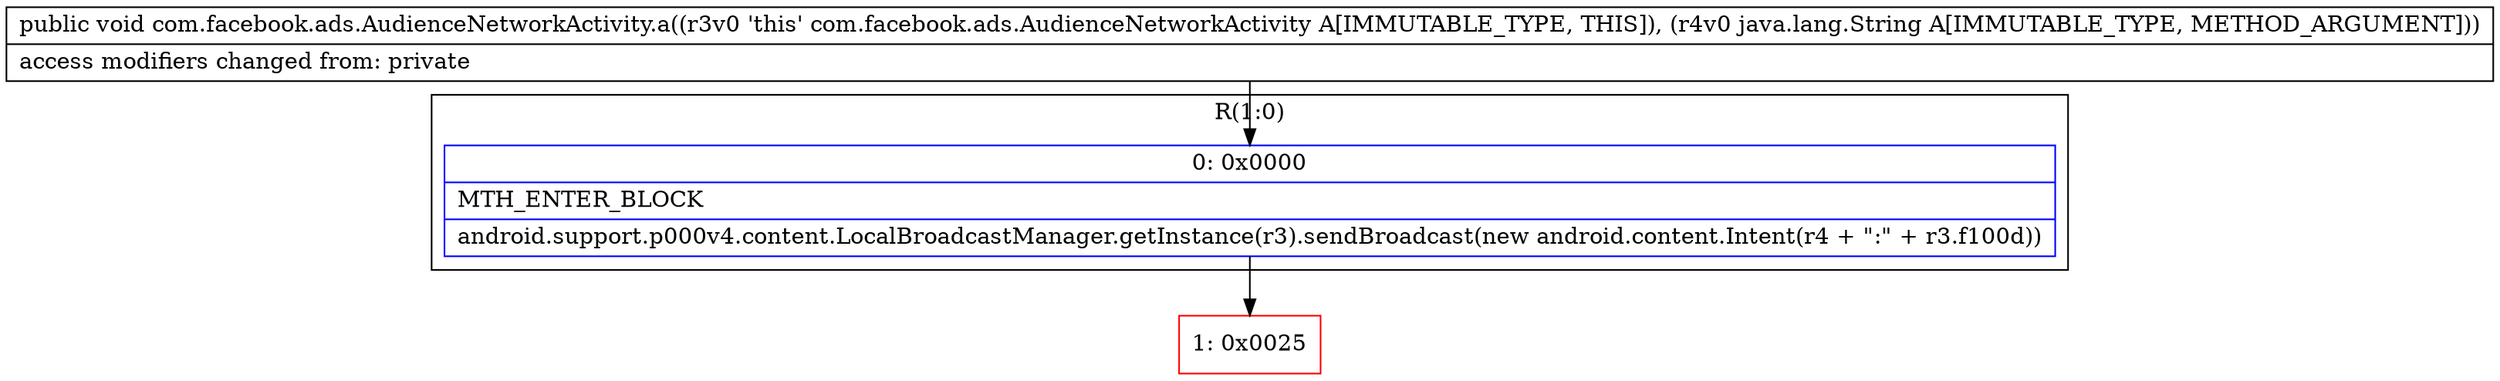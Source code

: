 digraph "CFG forcom.facebook.ads.AudienceNetworkActivity.a(Ljava\/lang\/String;)V" {
subgraph cluster_Region_1511471236 {
label = "R(1:0)";
node [shape=record,color=blue];
Node_0 [shape=record,label="{0\:\ 0x0000|MTH_ENTER_BLOCK\l|android.support.p000v4.content.LocalBroadcastManager.getInstance(r3).sendBroadcast(new android.content.Intent(r4 + \":\" + r3.f100d))\l}"];
}
Node_1 [shape=record,color=red,label="{1\:\ 0x0025}"];
MethodNode[shape=record,label="{public void com.facebook.ads.AudienceNetworkActivity.a((r3v0 'this' com.facebook.ads.AudienceNetworkActivity A[IMMUTABLE_TYPE, THIS]), (r4v0 java.lang.String A[IMMUTABLE_TYPE, METHOD_ARGUMENT]))  | access modifiers changed from: private\l}"];
MethodNode -> Node_0;
Node_0 -> Node_1;
}

